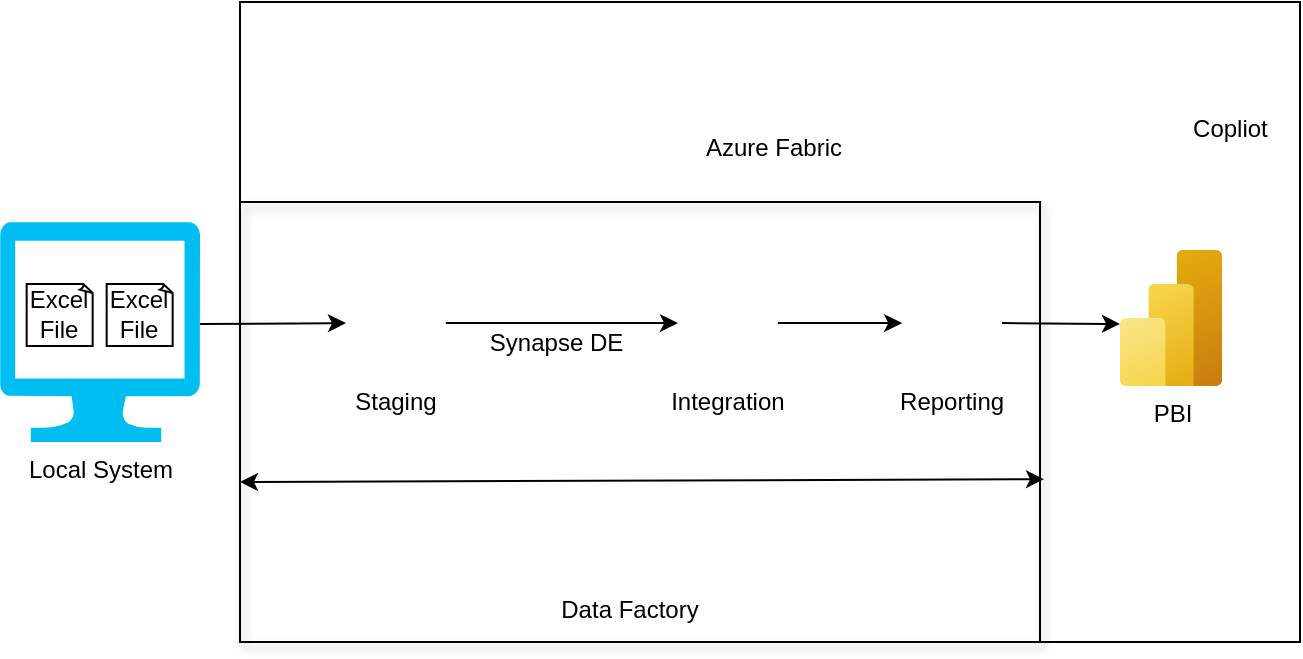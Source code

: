 <mxfile version="24.6.4" type="github">
  <diagram name="Page-1" id="JMZqaTamtCrcKsAUNokJ">
    <mxGraphModel dx="1061" dy="565" grid="0" gridSize="10" guides="1" tooltips="1" connect="1" arrows="1" fold="1" page="1" pageScale="1" pageWidth="850" pageHeight="1100" math="0" shadow="0">
      <root>
        <mxCell id="0" />
        <mxCell id="1" parent="0" />
        <mxCell id="yfp1X50c1Cd5gOTeeE3f-5" value="" style="rounded=0;whiteSpace=wrap;html=1;" vertex="1" parent="1">
          <mxGeometry x="190" y="370" width="530" height="320" as="geometry" />
        </mxCell>
        <mxCell id="yfp1X50c1Cd5gOTeeE3f-6" value="" style="group" vertex="1" connectable="0" parent="1">
          <mxGeometry x="70" y="480" width="100" height="110" as="geometry" />
        </mxCell>
        <mxCell id="yfp1X50c1Cd5gOTeeE3f-2" value="Local System" style="verticalLabelPosition=bottom;html=1;verticalAlign=top;align=center;strokeColor=none;fillColor=#00BEF2;shape=mxgraph.azure.computer;pointerEvents=1;" vertex="1" parent="yfp1X50c1Cd5gOTeeE3f-6">
          <mxGeometry width="100" height="110" as="geometry" />
        </mxCell>
        <mxCell id="yfp1X50c1Cd5gOTeeE3f-1" value="Excel File" style="whiteSpace=wrap;html=1;shape=mxgraph.basic.document" vertex="1" parent="yfp1X50c1Cd5gOTeeE3f-6">
          <mxGeometry x="13.333" y="30.986" width="33.333" height="30.986" as="geometry" />
        </mxCell>
        <mxCell id="yfp1X50c1Cd5gOTeeE3f-3" value="Excel File" style="whiteSpace=wrap;html=1;shape=mxgraph.basic.document" vertex="1" parent="yfp1X50c1Cd5gOTeeE3f-6">
          <mxGeometry x="53.333" y="30.986" width="33.333" height="30.986" as="geometry" />
        </mxCell>
        <mxCell id="yfp1X50c1Cd5gOTeeE3f-16" value="PBI" style="image;aspect=fixed;html=1;points=[];align=center;fontSize=12;image=img/lib/azure2/analytics/Power_BI_Embedded.svg;" vertex="1" parent="1">
          <mxGeometry x="630" y="494" width="51" height="68" as="geometry" />
        </mxCell>
        <mxCell id="yfp1X50c1Cd5gOTeeE3f-17" value="" style="endArrow=classic;html=1;rounded=0;exitX=1;exitY=0.5;exitDx=0;exitDy=0;entryX=0;entryY=0.544;entryDx=0;entryDy=0;entryPerimeter=0;" edge="1" parent="1" source="yfp1X50c1Cd5gOTeeE3f-30" target="yfp1X50c1Cd5gOTeeE3f-16">
          <mxGeometry width="50" height="50" relative="1" as="geometry">
            <mxPoint x="510" y="529" as="sourcePoint" />
            <mxPoint x="340" y="490" as="targetPoint" />
          </mxGeometry>
        </mxCell>
        <mxCell id="yfp1X50c1Cd5gOTeeE3f-22" value="Azure Fabric" style="shape=image;verticalLabelPosition=bottom;labelBackgroundColor=default;verticalAlign=top;aspect=fixed;imageAspect=0;image=https://www.microsoft.com/content/dam/microsoft/final/en-us/microsoft-product-and-services/microsoft-fabric/Fabric-icon-17x17.svg;" vertex="1" parent="1">
          <mxGeometry x="430" y="375" width="54" height="54" as="geometry" />
        </mxCell>
        <mxCell id="yfp1X50c1Cd5gOTeeE3f-23" value="" style="rounded=0;whiteSpace=wrap;html=1;shadow=1;fillColor=none;" vertex="1" parent="1">
          <mxGeometry x="190" y="470" width="400" height="220" as="geometry" />
        </mxCell>
        <mxCell id="yfp1X50c1Cd5gOTeeE3f-20" value="" style="endArrow=classic;startArrow=classic;html=1;rounded=0;exitX=0;exitY=0.75;exitDx=0;exitDy=0;entryX=1.005;entryY=0.63;entryDx=0;entryDy=0;entryPerimeter=0;" edge="1" parent="1" source="yfp1X50c1Cd5gOTeeE3f-5" target="yfp1X50c1Cd5gOTeeE3f-23">
          <mxGeometry width="50" height="50" relative="1" as="geometry">
            <mxPoint x="290" y="540" as="sourcePoint" />
            <mxPoint x="510" y="630" as="targetPoint" />
          </mxGeometry>
        </mxCell>
        <mxCell id="yfp1X50c1Cd5gOTeeE3f-11" value="" style="endArrow=classic;html=1;rounded=0;entryX=0;entryY=0.5;entryDx=0;entryDy=0;" edge="1" parent="1" target="yfp1X50c1Cd5gOTeeE3f-25">
          <mxGeometry width="50" height="50" relative="1" as="geometry">
            <mxPoint x="170" y="531" as="sourcePoint" />
            <mxPoint x="270" y="530" as="targetPoint" />
          </mxGeometry>
        </mxCell>
        <mxCell id="yfp1X50c1Cd5gOTeeE3f-12" value="" style="endArrow=classic;html=1;rounded=0;exitX=1;exitY=0.5;exitDx=0;exitDy=0;entryX=0;entryY=0.5;entryDx=0;entryDy=0;" edge="1" parent="1" source="yfp1X50c1Cd5gOTeeE3f-25" target="yfp1X50c1Cd5gOTeeE3f-29">
          <mxGeometry width="50" height="50" relative="1" as="geometry">
            <mxPoint x="307.392" y="528.25" as="sourcePoint" />
            <mxPoint x="370.722" y="527" as="targetPoint" />
          </mxGeometry>
        </mxCell>
        <mxCell id="yfp1X50c1Cd5gOTeeE3f-15" value="" style="endArrow=classic;html=1;rounded=0;exitX=1;exitY=0.5;exitDx=0;exitDy=0;entryX=0;entryY=0.5;entryDx=0;entryDy=0;" edge="1" parent="1" source="yfp1X50c1Cd5gOTeeE3f-29" target="yfp1X50c1Cd5gOTeeE3f-30">
          <mxGeometry width="50" height="50" relative="1" as="geometry">
            <mxPoint x="468.91" y="530.56" as="sourcePoint" />
            <mxPoint x="514" y="531" as="targetPoint" />
          </mxGeometry>
        </mxCell>
        <mxCell id="yfp1X50c1Cd5gOTeeE3f-24" value="Synapse DE" style="shape=image;verticalLabelPosition=bottom;labelBackgroundColor=default;verticalAlign=top;aspect=fixed;imageAspect=0;image=https://hoptonanalytics.com/wp-content/uploads/2023/10/synapse-data-engineering-icon-300x300.png;" vertex="1" parent="1">
          <mxGeometry x="333" y="496" width="30.56" height="30.56" as="geometry" />
        </mxCell>
        <mxCell id="yfp1X50c1Cd5gOTeeE3f-25" value="Staging" style="shape=image;verticalLabelPosition=bottom;labelBackgroundColor=default;verticalAlign=top;aspect=fixed;imageAspect=0;image=https://www.comset.co.uk/wp-content/uploads/2024/01/one-lake-logo2.png;" vertex="1" parent="1">
          <mxGeometry x="243" y="505" width="49.91" height="51.12" as="geometry" />
        </mxCell>
        <mxCell id="yfp1X50c1Cd5gOTeeE3f-26" value="Data Factory" style="shape=image;verticalLabelPosition=bottom;labelBackgroundColor=default;verticalAlign=top;aspect=fixed;imageAspect=0;image=https://www.comset.co.uk/wp-content/uploads/2024/01/data-factory-icon-1200x1202.png;" vertex="1" parent="1">
          <mxGeometry x="362.46" y="615" width="45.07" height="45.14" as="geometry" />
        </mxCell>
        <mxCell id="yfp1X50c1Cd5gOTeeE3f-29" value="Integration" style="shape=image;verticalLabelPosition=bottom;labelBackgroundColor=default;verticalAlign=top;aspect=fixed;imageAspect=0;image=https://www.comset.co.uk/wp-content/uploads/2024/01/one-lake-logo2.png;" vertex="1" parent="1">
          <mxGeometry x="409" y="505" width="49.91" height="51.12" as="geometry" />
        </mxCell>
        <mxCell id="yfp1X50c1Cd5gOTeeE3f-30" value="Reporting" style="shape=image;verticalLabelPosition=bottom;labelBackgroundColor=default;verticalAlign=top;aspect=fixed;imageAspect=0;image=https://www.comset.co.uk/wp-content/uploads/2024/01/one-lake-logo2.png;" vertex="1" parent="1">
          <mxGeometry x="521.09" y="505" width="49.91" height="51.12" as="geometry" />
        </mxCell>
        <mxCell id="yfp1X50c1Cd5gOTeeE3f-35" value="Copliot" style="shape=image;verticalLabelPosition=bottom;labelBackgroundColor=default;verticalAlign=top;aspect=fixed;imageAspect=0;image=https://1000logos.net/wp-content/uploads/2023/11/Copilot-Logo.png;" vertex="1" parent="1">
          <mxGeometry x="654" y="384.44" width="62.44" height="35.12" as="geometry" />
        </mxCell>
      </root>
    </mxGraphModel>
  </diagram>
</mxfile>
